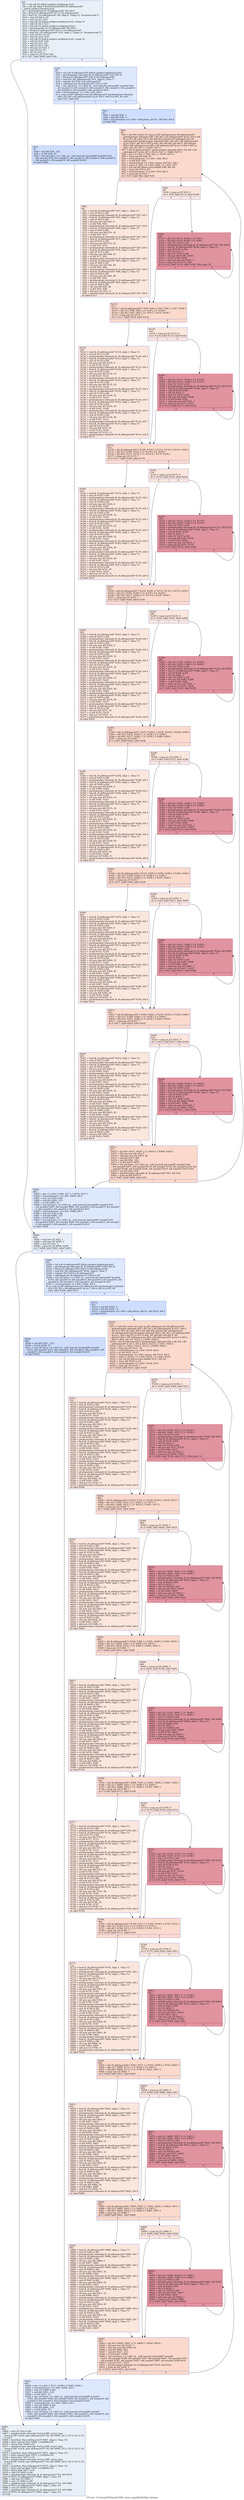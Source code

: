 digraph "CFG for '_Z11FormPNGDataP15HIP_vector_typeIfLj3EEPhjj' function" {
	label="CFG for '_Z11FormPNGDataP15HIP_vector_typeIfLj3EEPhjj' function";

	Node0x510b770 [shape=record,color="#3d50c3ff", style=filled, fillcolor="#cedaeb70",label="{%4:\l  %5 = tail call i32 @llvm.amdgcn.workgroup.id.x()\l  %6 = tail call align 4 dereferenceable(64) i8 addrspace(4)*\l... @llvm.amdgcn.dispatch.ptr()\l  %7 = getelementptr i8, i8 addrspace(4)* %6, i64 4\l  %8 = bitcast i8 addrspace(4)* %7 to i16 addrspace(4)*\l  %9 = load i16, i16 addrspace(4)* %8, align 4, !range !4, !invariant.load !5\l  %10 = zext i16 %9 to i32\l  %11 = mul i32 %5, %10\l  %12 = tail call i32 @llvm.amdgcn.workitem.id.x(), !range !6\l  %13 = add i32 %11, %12\l  %14 = tail call i32 @llvm.amdgcn.workgroup.id.y()\l  %15 = getelementptr i8, i8 addrspace(4)* %6, i64 6\l  %16 = bitcast i8 addrspace(4)* %15 to i16 addrspace(4)*\l  %17 = load i16, i16 addrspace(4)* %16, align 2, !range !4, !invariant.load !5\l  %18 = zext i16 %17 to i32\l  %19 = mul i32 %14, %18\l  %20 = tail call i32 @llvm.amdgcn.workitem.id.y(), !range !6\l  %21 = add i32 %19, %20\l  %22 = mul i32 %21, %2\l  %23 = add i32 %13, %22\l  %24 = shl nsw i32 %23, 2\l  %25 = mul i32 %3, %2\l  %26 = shl i32 %25, 2\l  %27 = icmp ult i32 %24, %26\l  br i1 %27, label %494, label %28\l|{<s0>T|<s1>F}}"];
	Node0x510b770:s0 -> Node0x510f390;
	Node0x510b770:s1 -> Node0x510f420;
	Node0x510f420 [shape=record,color="#3d50c3ff", style=filled, fillcolor="#b2ccfb70",label="{%28:\l28:                                               \l  %29 = tail call i8 addrspace(4)* @llvm.amdgcn.implicitarg.ptr()\l  %30 = getelementptr inbounds i8, i8 addrspace(4)* %29, i64 24\l  %31 = bitcast i8 addrspace(4)* %30 to i64 addrspace(4)*\l  %32 = load i64, i64 addrspace(4)* %31, align 8, !tbaa !7\l  %33 = inttoptr i64 %32 to i8 addrspace(1)*\l  %34 = addrspacecast i8 addrspace(1)* %33 to i8*\l  %35 = tail call fastcc \<2 x i64\> @__ockl_hostcall_internal(i8* noundef %34,\l... i64 noundef 33, i64 noundef 0, i64 noundef 0, i64 noundef 0, i64 noundef 0,\l... i64 noundef 0, i64 noundef 0, i64 noundef 0) #10\l  %36 = extractelement \<2 x i64\> %35, i64 0\l  br i1 icmp eq (i8* addrspacecast (i8 addrspace(4)* getelementptr inbounds\l... ([60 x i8], [60 x i8] addrspace(4)* @.str, i64 0, i64 0) to i8*), i8* null),\l... label %37, label %41\l|{<s0>T|<s1>F}}"];
	Node0x510f420:s0 -> Node0x5110480;
	Node0x510f420:s1 -> Node0x5110e70;
	Node0x5110480 [shape=record,color="#3d50c3ff", style=filled, fillcolor="#93b5fe70",label="{%37:\l37:                                               \l  %38 = and i64 %36, -225\l  %39 = or i64 %38, 32\l  %40 = tail call fastcc \<2 x i64\> @__ockl_hostcall_internal(i8* noundef %34,\l... i64 noundef %39, i64 noundef 0, i64 noundef 0, i64 noundef 0, i64 noundef 0,\l... i64 noundef 0, i64 noundef 0, i64 noundef 0) #10\l  br label %482\l}"];
	Node0x5110480 -> Node0x5111130;
	Node0x5110e70 [shape=record,color="#3d50c3ff", style=filled, fillcolor="#93b5fe70",label="{%41:\l41:                                               \l  %42 = and i64 %36, 2\l  %43 = and i64 %36, -3\l  %44 = insertelement \<2 x i64\> \<i64 poison, i64 0\>, i64 %43, i64 0\l  br label %45\l}"];
	Node0x5110e70 -> Node0x5111cd0;
	Node0x5111cd0 [shape=record,color="#3d50c3ff", style=filled, fillcolor="#f7ac8e70",label="{%45:\l45:                                               \l  %46 = phi i64 [ select (i1 icmp eq (i8* addrspacecast (i8 addrspace(4)*\l... getelementptr inbounds ([60 x i8], [60 x i8] addrspace(4)* @.str, i64 0, i64\l... 0) to i8*), i8* null), i64 0, i64 add (i64 ptrtoint (i8* addrspacecast (i8\l... addrspace(4)* getelementptr inbounds ([60 x i8], [60 x i8] addrspace(4)*\l... @.str, i64 0, i64 59) to i8*) to i64), i64 add (i64 sub (i64 0, i64 ptrtoint\l... ([60 x i8]* addrspacecast ([60 x i8] addrspace(4)* @.str to [60 x i8]*) to\l... i64)), i64 1))), %41 ], [ %479, %471 ]\l  %47 = phi i8 addrspace(4)* [ getelementptr inbounds ([60 x i8], [60 x i8]\l... addrspace(4)* @.str, i64 0, i64 0), %41 ], [ %480, %471 ]\l  %48 = phi \<2 x i64\> [ %44, %41 ], [ %478, %471 ]\l  %49 = icmp ugt i64 %46, 56\l  %50 = extractelement \<2 x i64\> %48, i64 0\l  %51 = or i64 %50, %42\l  %52 = insertelement \<2 x i64\> poison, i64 %51, i64 0\l  %53 = select i1 %49, \<2 x i64\> %48, \<2 x i64\> %52\l  %54 = tail call i64 @llvm.umin.i64(i64 %46, i64 56)\l  %55 = trunc i64 %54 to i32\l  %56 = extractelement \<2 x i64\> %53, i64 0\l  %57 = icmp ugt i32 %55, 7\l  br i1 %57, label %60, label %58\l|{<s0>T|<s1>F}}"];
	Node0x5111cd0:s0 -> Node0x5112c40;
	Node0x5111cd0:s1 -> Node0x5112cd0;
	Node0x5112cd0 [shape=record,color="#3d50c3ff", style=filled, fillcolor="#f3c7b170",label="{%58:\l58:                                               \l  %59 = icmp eq i32 %55, 0\l  br i1 %59, label %113, label %100\l|{<s0>T|<s1>F}}"];
	Node0x5112cd0:s0 -> Node0x5112ed0;
	Node0x5112cd0:s1 -> Node0x5112f20;
	Node0x5112c40 [shape=record,color="#3d50c3ff", style=filled, fillcolor="#f3c7b170",label="{%60:\l60:                                               \l  %61 = load i8, i8 addrspace(4)* %47, align 1, !tbaa !11\l  %62 = zext i8 %61 to i64\l  %63 = getelementptr inbounds i8, i8 addrspace(4)* %47, i64 1\l  %64 = load i8, i8 addrspace(4)* %63, align 1, !tbaa !11\l  %65 = zext i8 %64 to i64\l  %66 = shl nuw nsw i64 %65, 8\l  %67 = or i64 %66, %62\l  %68 = getelementptr inbounds i8, i8 addrspace(4)* %47, i64 2\l  %69 = load i8, i8 addrspace(4)* %68, align 1, !tbaa !11\l  %70 = zext i8 %69 to i64\l  %71 = shl nuw nsw i64 %70, 16\l  %72 = or i64 %67, %71\l  %73 = getelementptr inbounds i8, i8 addrspace(4)* %47, i64 3\l  %74 = load i8, i8 addrspace(4)* %73, align 1, !tbaa !11\l  %75 = zext i8 %74 to i64\l  %76 = shl nuw nsw i64 %75, 24\l  %77 = or i64 %72, %76\l  %78 = getelementptr inbounds i8, i8 addrspace(4)* %47, i64 4\l  %79 = load i8, i8 addrspace(4)* %78, align 1, !tbaa !11\l  %80 = zext i8 %79 to i64\l  %81 = shl nuw nsw i64 %80, 32\l  %82 = or i64 %77, %81\l  %83 = getelementptr inbounds i8, i8 addrspace(4)* %47, i64 5\l  %84 = load i8, i8 addrspace(4)* %83, align 1, !tbaa !11\l  %85 = zext i8 %84 to i64\l  %86 = shl nuw nsw i64 %85, 40\l  %87 = or i64 %82, %86\l  %88 = getelementptr inbounds i8, i8 addrspace(4)* %47, i64 6\l  %89 = load i8, i8 addrspace(4)* %88, align 1, !tbaa !11\l  %90 = zext i8 %89 to i64\l  %91 = shl nuw nsw i64 %90, 48\l  %92 = or i64 %87, %91\l  %93 = getelementptr inbounds i8, i8 addrspace(4)* %47, i64 7\l  %94 = load i8, i8 addrspace(4)* %93, align 1, !tbaa !11\l  %95 = zext i8 %94 to i64\l  %96 = shl nuw i64 %95, 56\l  %97 = or i64 %92, %96\l  %98 = add nsw i32 %55, -8\l  %99 = getelementptr inbounds i8, i8 addrspace(4)* %47, i64 8\l  br label %113\l}"];
	Node0x5112c40 -> Node0x5112ed0;
	Node0x5112f20 [shape=record,color="#b70d28ff", style=filled, fillcolor="#b70d2870",label="{%100:\l100:                                              \l  %101 = phi i32 [ %111, %100 ], [ 0, %58 ]\l  %102 = phi i64 [ %110, %100 ], [ 0, %58 ]\l  %103 = zext i32 %101 to i64\l  %104 = getelementptr inbounds i8, i8 addrspace(4)* %47, i64 %103\l  %105 = load i8, i8 addrspace(4)* %104, align 1, !tbaa !11\l  %106 = zext i8 %105 to i64\l  %107 = shl i32 %101, 3\l  %108 = zext i32 %107 to i64\l  %109 = shl nuw i64 %106, %108\l  %110 = or i64 %109, %102\l  %111 = add nuw nsw i32 %101, 1\l  %112 = icmp eq i32 %111, %55\l  br i1 %112, label %113, label %100, !llvm.loop !12\l|{<s0>T|<s1>F}}"];
	Node0x5112f20:s0 -> Node0x5112ed0;
	Node0x5112f20:s1 -> Node0x5112f20;
	Node0x5112ed0 [shape=record,color="#3d50c3ff", style=filled, fillcolor="#f7ac8e70",label="{%113:\l113:                                              \l  %114 = phi i8 addrspace(4)* [ %99, %60 ], [ %47, %58 ], [ %47, %100 ]\l  %115 = phi i32 [ %98, %60 ], [ 0, %58 ], [ 0, %100 ]\l  %116 = phi i64 [ %97, %60 ], [ 0, %58 ], [ %110, %100 ]\l  %117 = icmp ugt i32 %115, 7\l  br i1 %117, label %120, label %118\l|{<s0>T|<s1>F}}"];
	Node0x5112ed0:s0 -> Node0x5115ba0;
	Node0x5112ed0:s1 -> Node0x5115bf0;
	Node0x5115bf0 [shape=record,color="#3d50c3ff", style=filled, fillcolor="#f3c7b170",label="{%118:\l118:                                              \l  %119 = icmp eq i32 %115, 0\l  br i1 %119, label %173, label %160\l|{<s0>T|<s1>F}}"];
	Node0x5115bf0:s0 -> Node0x5115dc0;
	Node0x5115bf0:s1 -> Node0x5115e10;
	Node0x5115ba0 [shape=record,color="#3d50c3ff", style=filled, fillcolor="#f3c7b170",label="{%120:\l120:                                              \l  %121 = load i8, i8 addrspace(4)* %114, align 1, !tbaa !11\l  %122 = zext i8 %121 to i64\l  %123 = getelementptr inbounds i8, i8 addrspace(4)* %114, i64 1\l  %124 = load i8, i8 addrspace(4)* %123, align 1, !tbaa !11\l  %125 = zext i8 %124 to i64\l  %126 = shl nuw nsw i64 %125, 8\l  %127 = or i64 %126, %122\l  %128 = getelementptr inbounds i8, i8 addrspace(4)* %114, i64 2\l  %129 = load i8, i8 addrspace(4)* %128, align 1, !tbaa !11\l  %130 = zext i8 %129 to i64\l  %131 = shl nuw nsw i64 %130, 16\l  %132 = or i64 %127, %131\l  %133 = getelementptr inbounds i8, i8 addrspace(4)* %114, i64 3\l  %134 = load i8, i8 addrspace(4)* %133, align 1, !tbaa !11\l  %135 = zext i8 %134 to i64\l  %136 = shl nuw nsw i64 %135, 24\l  %137 = or i64 %132, %136\l  %138 = getelementptr inbounds i8, i8 addrspace(4)* %114, i64 4\l  %139 = load i8, i8 addrspace(4)* %138, align 1, !tbaa !11\l  %140 = zext i8 %139 to i64\l  %141 = shl nuw nsw i64 %140, 32\l  %142 = or i64 %137, %141\l  %143 = getelementptr inbounds i8, i8 addrspace(4)* %114, i64 5\l  %144 = load i8, i8 addrspace(4)* %143, align 1, !tbaa !11\l  %145 = zext i8 %144 to i64\l  %146 = shl nuw nsw i64 %145, 40\l  %147 = or i64 %142, %146\l  %148 = getelementptr inbounds i8, i8 addrspace(4)* %114, i64 6\l  %149 = load i8, i8 addrspace(4)* %148, align 1, !tbaa !11\l  %150 = zext i8 %149 to i64\l  %151 = shl nuw nsw i64 %150, 48\l  %152 = or i64 %147, %151\l  %153 = getelementptr inbounds i8, i8 addrspace(4)* %114, i64 7\l  %154 = load i8, i8 addrspace(4)* %153, align 1, !tbaa !11\l  %155 = zext i8 %154 to i64\l  %156 = shl nuw i64 %155, 56\l  %157 = or i64 %152, %156\l  %158 = add nsw i32 %115, -8\l  %159 = getelementptr inbounds i8, i8 addrspace(4)* %114, i64 8\l  br label %173\l}"];
	Node0x5115ba0 -> Node0x5115dc0;
	Node0x5115e10 [shape=record,color="#b70d28ff", style=filled, fillcolor="#b70d2870",label="{%160:\l160:                                              \l  %161 = phi i32 [ %171, %160 ], [ 0, %118 ]\l  %162 = phi i64 [ %170, %160 ], [ 0, %118 ]\l  %163 = zext i32 %161 to i64\l  %164 = getelementptr inbounds i8, i8 addrspace(4)* %114, i64 %163\l  %165 = load i8, i8 addrspace(4)* %164, align 1, !tbaa !11\l  %166 = zext i8 %165 to i64\l  %167 = shl i32 %161, 3\l  %168 = zext i32 %167 to i64\l  %169 = shl nuw i64 %166, %168\l  %170 = or i64 %169, %162\l  %171 = add nuw nsw i32 %161, 1\l  %172 = icmp eq i32 %171, %115\l  br i1 %172, label %173, label %160\l|{<s0>T|<s1>F}}"];
	Node0x5115e10:s0 -> Node0x5115dc0;
	Node0x5115e10:s1 -> Node0x5115e10;
	Node0x5115dc0 [shape=record,color="#3d50c3ff", style=filled, fillcolor="#f7ac8e70",label="{%173:\l173:                                              \l  %174 = phi i8 addrspace(4)* [ %159, %120 ], [ %114, %118 ], [ %114, %160 ]\l  %175 = phi i32 [ %158, %120 ], [ 0, %118 ], [ 0, %160 ]\l  %176 = phi i64 [ %157, %120 ], [ 0, %118 ], [ %170, %160 ]\l  %177 = icmp ugt i32 %175, 7\l  br i1 %177, label %180, label %178\l|{<s0>T|<s1>F}}"];
	Node0x5115dc0:s0 -> Node0x51182e0;
	Node0x5115dc0:s1 -> Node0x5118330;
	Node0x5118330 [shape=record,color="#3d50c3ff", style=filled, fillcolor="#f3c7b170",label="{%178:\l178:                                              \l  %179 = icmp eq i32 %175, 0\l  br i1 %179, label %233, label %220\l|{<s0>T|<s1>F}}"];
	Node0x5118330:s0 -> Node0x51184c0;
	Node0x5118330:s1 -> Node0x5118510;
	Node0x51182e0 [shape=record,color="#3d50c3ff", style=filled, fillcolor="#f3c7b170",label="{%180:\l180:                                              \l  %181 = load i8, i8 addrspace(4)* %174, align 1, !tbaa !11\l  %182 = zext i8 %181 to i64\l  %183 = getelementptr inbounds i8, i8 addrspace(4)* %174, i64 1\l  %184 = load i8, i8 addrspace(4)* %183, align 1, !tbaa !11\l  %185 = zext i8 %184 to i64\l  %186 = shl nuw nsw i64 %185, 8\l  %187 = or i64 %186, %182\l  %188 = getelementptr inbounds i8, i8 addrspace(4)* %174, i64 2\l  %189 = load i8, i8 addrspace(4)* %188, align 1, !tbaa !11\l  %190 = zext i8 %189 to i64\l  %191 = shl nuw nsw i64 %190, 16\l  %192 = or i64 %187, %191\l  %193 = getelementptr inbounds i8, i8 addrspace(4)* %174, i64 3\l  %194 = load i8, i8 addrspace(4)* %193, align 1, !tbaa !11\l  %195 = zext i8 %194 to i64\l  %196 = shl nuw nsw i64 %195, 24\l  %197 = or i64 %192, %196\l  %198 = getelementptr inbounds i8, i8 addrspace(4)* %174, i64 4\l  %199 = load i8, i8 addrspace(4)* %198, align 1, !tbaa !11\l  %200 = zext i8 %199 to i64\l  %201 = shl nuw nsw i64 %200, 32\l  %202 = or i64 %197, %201\l  %203 = getelementptr inbounds i8, i8 addrspace(4)* %174, i64 5\l  %204 = load i8, i8 addrspace(4)* %203, align 1, !tbaa !11\l  %205 = zext i8 %204 to i64\l  %206 = shl nuw nsw i64 %205, 40\l  %207 = or i64 %202, %206\l  %208 = getelementptr inbounds i8, i8 addrspace(4)* %174, i64 6\l  %209 = load i8, i8 addrspace(4)* %208, align 1, !tbaa !11\l  %210 = zext i8 %209 to i64\l  %211 = shl nuw nsw i64 %210, 48\l  %212 = or i64 %207, %211\l  %213 = getelementptr inbounds i8, i8 addrspace(4)* %174, i64 7\l  %214 = load i8, i8 addrspace(4)* %213, align 1, !tbaa !11\l  %215 = zext i8 %214 to i64\l  %216 = shl nuw i64 %215, 56\l  %217 = or i64 %212, %216\l  %218 = add nsw i32 %175, -8\l  %219 = getelementptr inbounds i8, i8 addrspace(4)* %174, i64 8\l  br label %233\l}"];
	Node0x51182e0 -> Node0x51184c0;
	Node0x5118510 [shape=record,color="#b70d28ff", style=filled, fillcolor="#b70d2870",label="{%220:\l220:                                              \l  %221 = phi i32 [ %231, %220 ], [ 0, %178 ]\l  %222 = phi i64 [ %230, %220 ], [ 0, %178 ]\l  %223 = zext i32 %221 to i64\l  %224 = getelementptr inbounds i8, i8 addrspace(4)* %174, i64 %223\l  %225 = load i8, i8 addrspace(4)* %224, align 1, !tbaa !11\l  %226 = zext i8 %225 to i64\l  %227 = shl i32 %221, 3\l  %228 = zext i32 %227 to i64\l  %229 = shl nuw i64 %226, %228\l  %230 = or i64 %229, %222\l  %231 = add nuw nsw i32 %221, 1\l  %232 = icmp eq i32 %231, %175\l  br i1 %232, label %233, label %220\l|{<s0>T|<s1>F}}"];
	Node0x5118510:s0 -> Node0x51184c0;
	Node0x5118510:s1 -> Node0x5118510;
	Node0x51184c0 [shape=record,color="#3d50c3ff", style=filled, fillcolor="#f7ac8e70",label="{%233:\l233:                                              \l  %234 = phi i8 addrspace(4)* [ %219, %180 ], [ %174, %178 ], [ %174, %220 ]\l  %235 = phi i32 [ %218, %180 ], [ 0, %178 ], [ 0, %220 ]\l  %236 = phi i64 [ %217, %180 ], [ 0, %178 ], [ %230, %220 ]\l  %237 = icmp ugt i32 %235, 7\l  br i1 %237, label %240, label %238\l|{<s0>T|<s1>F}}"];
	Node0x51184c0:s0 -> Node0x511a560;
	Node0x51184c0:s1 -> Node0x511a5b0;
	Node0x511a5b0 [shape=record,color="#3d50c3ff", style=filled, fillcolor="#f3c7b170",label="{%238:\l238:                                              \l  %239 = icmp eq i32 %235, 0\l  br i1 %239, label %293, label %280\l|{<s0>T|<s1>F}}"];
	Node0x511a5b0:s0 -> Node0x511a740;
	Node0x511a5b0:s1 -> Node0x511a790;
	Node0x511a560 [shape=record,color="#3d50c3ff", style=filled, fillcolor="#f3c7b170",label="{%240:\l240:                                              \l  %241 = load i8, i8 addrspace(4)* %234, align 1, !tbaa !11\l  %242 = zext i8 %241 to i64\l  %243 = getelementptr inbounds i8, i8 addrspace(4)* %234, i64 1\l  %244 = load i8, i8 addrspace(4)* %243, align 1, !tbaa !11\l  %245 = zext i8 %244 to i64\l  %246 = shl nuw nsw i64 %245, 8\l  %247 = or i64 %246, %242\l  %248 = getelementptr inbounds i8, i8 addrspace(4)* %234, i64 2\l  %249 = load i8, i8 addrspace(4)* %248, align 1, !tbaa !11\l  %250 = zext i8 %249 to i64\l  %251 = shl nuw nsw i64 %250, 16\l  %252 = or i64 %247, %251\l  %253 = getelementptr inbounds i8, i8 addrspace(4)* %234, i64 3\l  %254 = load i8, i8 addrspace(4)* %253, align 1, !tbaa !11\l  %255 = zext i8 %254 to i64\l  %256 = shl nuw nsw i64 %255, 24\l  %257 = or i64 %252, %256\l  %258 = getelementptr inbounds i8, i8 addrspace(4)* %234, i64 4\l  %259 = load i8, i8 addrspace(4)* %258, align 1, !tbaa !11\l  %260 = zext i8 %259 to i64\l  %261 = shl nuw nsw i64 %260, 32\l  %262 = or i64 %257, %261\l  %263 = getelementptr inbounds i8, i8 addrspace(4)* %234, i64 5\l  %264 = load i8, i8 addrspace(4)* %263, align 1, !tbaa !11\l  %265 = zext i8 %264 to i64\l  %266 = shl nuw nsw i64 %265, 40\l  %267 = or i64 %262, %266\l  %268 = getelementptr inbounds i8, i8 addrspace(4)* %234, i64 6\l  %269 = load i8, i8 addrspace(4)* %268, align 1, !tbaa !11\l  %270 = zext i8 %269 to i64\l  %271 = shl nuw nsw i64 %270, 48\l  %272 = or i64 %267, %271\l  %273 = getelementptr inbounds i8, i8 addrspace(4)* %234, i64 7\l  %274 = load i8, i8 addrspace(4)* %273, align 1, !tbaa !11\l  %275 = zext i8 %274 to i64\l  %276 = shl nuw i64 %275, 56\l  %277 = or i64 %272, %276\l  %278 = add nsw i32 %235, -8\l  %279 = getelementptr inbounds i8, i8 addrspace(4)* %234, i64 8\l  br label %293\l}"];
	Node0x511a560 -> Node0x511a740;
	Node0x511a790 [shape=record,color="#b70d28ff", style=filled, fillcolor="#b70d2870",label="{%280:\l280:                                              \l  %281 = phi i32 [ %291, %280 ], [ 0, %238 ]\l  %282 = phi i64 [ %290, %280 ], [ 0, %238 ]\l  %283 = zext i32 %281 to i64\l  %284 = getelementptr inbounds i8, i8 addrspace(4)* %234, i64 %283\l  %285 = load i8, i8 addrspace(4)* %284, align 1, !tbaa !11\l  %286 = zext i8 %285 to i64\l  %287 = shl i32 %281, 3\l  %288 = zext i32 %287 to i64\l  %289 = shl nuw i64 %286, %288\l  %290 = or i64 %289, %282\l  %291 = add nuw nsw i32 %281, 1\l  %292 = icmp eq i32 %291, %235\l  br i1 %292, label %293, label %280\l|{<s0>T|<s1>F}}"];
	Node0x511a790:s0 -> Node0x511a740;
	Node0x511a790:s1 -> Node0x511a790;
	Node0x511a740 [shape=record,color="#3d50c3ff", style=filled, fillcolor="#f7ac8e70",label="{%293:\l293:                                              \l  %294 = phi i8 addrspace(4)* [ %279, %240 ], [ %234, %238 ], [ %234, %280 ]\l  %295 = phi i32 [ %278, %240 ], [ 0, %238 ], [ 0, %280 ]\l  %296 = phi i64 [ %277, %240 ], [ 0, %238 ], [ %290, %280 ]\l  %297 = icmp ugt i32 %295, 7\l  br i1 %297, label %300, label %298\l|{<s0>T|<s1>F}}"];
	Node0x511a740:s0 -> Node0x511cfe0;
	Node0x511a740:s1 -> Node0x511d030;
	Node0x511d030 [shape=record,color="#3d50c3ff", style=filled, fillcolor="#f3c7b170",label="{%298:\l298:                                              \l  %299 = icmp eq i32 %295, 0\l  br i1 %299, label %353, label %340\l|{<s0>T|<s1>F}}"];
	Node0x511d030:s0 -> Node0x511d1c0;
	Node0x511d030:s1 -> Node0x511d210;
	Node0x511cfe0 [shape=record,color="#3d50c3ff", style=filled, fillcolor="#f3c7b170",label="{%300:\l300:                                              \l  %301 = load i8, i8 addrspace(4)* %294, align 1, !tbaa !11\l  %302 = zext i8 %301 to i64\l  %303 = getelementptr inbounds i8, i8 addrspace(4)* %294, i64 1\l  %304 = load i8, i8 addrspace(4)* %303, align 1, !tbaa !11\l  %305 = zext i8 %304 to i64\l  %306 = shl nuw nsw i64 %305, 8\l  %307 = or i64 %306, %302\l  %308 = getelementptr inbounds i8, i8 addrspace(4)* %294, i64 2\l  %309 = load i8, i8 addrspace(4)* %308, align 1, !tbaa !11\l  %310 = zext i8 %309 to i64\l  %311 = shl nuw nsw i64 %310, 16\l  %312 = or i64 %307, %311\l  %313 = getelementptr inbounds i8, i8 addrspace(4)* %294, i64 3\l  %314 = load i8, i8 addrspace(4)* %313, align 1, !tbaa !11\l  %315 = zext i8 %314 to i64\l  %316 = shl nuw nsw i64 %315, 24\l  %317 = or i64 %312, %316\l  %318 = getelementptr inbounds i8, i8 addrspace(4)* %294, i64 4\l  %319 = load i8, i8 addrspace(4)* %318, align 1, !tbaa !11\l  %320 = zext i8 %319 to i64\l  %321 = shl nuw nsw i64 %320, 32\l  %322 = or i64 %317, %321\l  %323 = getelementptr inbounds i8, i8 addrspace(4)* %294, i64 5\l  %324 = load i8, i8 addrspace(4)* %323, align 1, !tbaa !11\l  %325 = zext i8 %324 to i64\l  %326 = shl nuw nsw i64 %325, 40\l  %327 = or i64 %322, %326\l  %328 = getelementptr inbounds i8, i8 addrspace(4)* %294, i64 6\l  %329 = load i8, i8 addrspace(4)* %328, align 1, !tbaa !11\l  %330 = zext i8 %329 to i64\l  %331 = shl nuw nsw i64 %330, 48\l  %332 = or i64 %327, %331\l  %333 = getelementptr inbounds i8, i8 addrspace(4)* %294, i64 7\l  %334 = load i8, i8 addrspace(4)* %333, align 1, !tbaa !11\l  %335 = zext i8 %334 to i64\l  %336 = shl nuw i64 %335, 56\l  %337 = or i64 %332, %336\l  %338 = add nsw i32 %295, -8\l  %339 = getelementptr inbounds i8, i8 addrspace(4)* %294, i64 8\l  br label %353\l}"];
	Node0x511cfe0 -> Node0x511d1c0;
	Node0x511d210 [shape=record,color="#b70d28ff", style=filled, fillcolor="#b70d2870",label="{%340:\l340:                                              \l  %341 = phi i32 [ %351, %340 ], [ 0, %298 ]\l  %342 = phi i64 [ %350, %340 ], [ 0, %298 ]\l  %343 = zext i32 %341 to i64\l  %344 = getelementptr inbounds i8, i8 addrspace(4)* %294, i64 %343\l  %345 = load i8, i8 addrspace(4)* %344, align 1, !tbaa !11\l  %346 = zext i8 %345 to i64\l  %347 = shl i32 %341, 3\l  %348 = zext i32 %347 to i64\l  %349 = shl nuw i64 %346, %348\l  %350 = or i64 %349, %342\l  %351 = add nuw nsw i32 %341, 1\l  %352 = icmp eq i32 %351, %295\l  br i1 %352, label %353, label %340\l|{<s0>T|<s1>F}}"];
	Node0x511d210:s0 -> Node0x511d1c0;
	Node0x511d210:s1 -> Node0x511d210;
	Node0x511d1c0 [shape=record,color="#3d50c3ff", style=filled, fillcolor="#f7ac8e70",label="{%353:\l353:                                              \l  %354 = phi i8 addrspace(4)* [ %339, %300 ], [ %294, %298 ], [ %294, %340 ]\l  %355 = phi i32 [ %338, %300 ], [ 0, %298 ], [ 0, %340 ]\l  %356 = phi i64 [ %337, %300 ], [ 0, %298 ], [ %350, %340 ]\l  %357 = icmp ugt i32 %355, 7\l  br i1 %357, label %360, label %358\l|{<s0>T|<s1>F}}"];
	Node0x511d1c0:s0 -> Node0x511fc70;
	Node0x511d1c0:s1 -> Node0x511fcc0;
	Node0x511fcc0 [shape=record,color="#3d50c3ff", style=filled, fillcolor="#f3c7b170",label="{%358:\l358:                                              \l  %359 = icmp eq i32 %355, 0\l  br i1 %359, label %413, label %400\l|{<s0>T|<s1>F}}"];
	Node0x511fcc0:s0 -> Node0x511fe50;
	Node0x511fcc0:s1 -> Node0x511fea0;
	Node0x511fc70 [shape=record,color="#3d50c3ff", style=filled, fillcolor="#f3c7b170",label="{%360:\l360:                                              \l  %361 = load i8, i8 addrspace(4)* %354, align 1, !tbaa !11\l  %362 = zext i8 %361 to i64\l  %363 = getelementptr inbounds i8, i8 addrspace(4)* %354, i64 1\l  %364 = load i8, i8 addrspace(4)* %363, align 1, !tbaa !11\l  %365 = zext i8 %364 to i64\l  %366 = shl nuw nsw i64 %365, 8\l  %367 = or i64 %366, %362\l  %368 = getelementptr inbounds i8, i8 addrspace(4)* %354, i64 2\l  %369 = load i8, i8 addrspace(4)* %368, align 1, !tbaa !11\l  %370 = zext i8 %369 to i64\l  %371 = shl nuw nsw i64 %370, 16\l  %372 = or i64 %367, %371\l  %373 = getelementptr inbounds i8, i8 addrspace(4)* %354, i64 3\l  %374 = load i8, i8 addrspace(4)* %373, align 1, !tbaa !11\l  %375 = zext i8 %374 to i64\l  %376 = shl nuw nsw i64 %375, 24\l  %377 = or i64 %372, %376\l  %378 = getelementptr inbounds i8, i8 addrspace(4)* %354, i64 4\l  %379 = load i8, i8 addrspace(4)* %378, align 1, !tbaa !11\l  %380 = zext i8 %379 to i64\l  %381 = shl nuw nsw i64 %380, 32\l  %382 = or i64 %377, %381\l  %383 = getelementptr inbounds i8, i8 addrspace(4)* %354, i64 5\l  %384 = load i8, i8 addrspace(4)* %383, align 1, !tbaa !11\l  %385 = zext i8 %384 to i64\l  %386 = shl nuw nsw i64 %385, 40\l  %387 = or i64 %382, %386\l  %388 = getelementptr inbounds i8, i8 addrspace(4)* %354, i64 6\l  %389 = load i8, i8 addrspace(4)* %388, align 1, !tbaa !11\l  %390 = zext i8 %389 to i64\l  %391 = shl nuw nsw i64 %390, 48\l  %392 = or i64 %387, %391\l  %393 = getelementptr inbounds i8, i8 addrspace(4)* %354, i64 7\l  %394 = load i8, i8 addrspace(4)* %393, align 1, !tbaa !11\l  %395 = zext i8 %394 to i64\l  %396 = shl nuw i64 %395, 56\l  %397 = or i64 %392, %396\l  %398 = add nsw i32 %355, -8\l  %399 = getelementptr inbounds i8, i8 addrspace(4)* %354, i64 8\l  br label %413\l}"];
	Node0x511fc70 -> Node0x511fe50;
	Node0x511fea0 [shape=record,color="#b70d28ff", style=filled, fillcolor="#b70d2870",label="{%400:\l400:                                              \l  %401 = phi i32 [ %411, %400 ], [ 0, %358 ]\l  %402 = phi i64 [ %410, %400 ], [ 0, %358 ]\l  %403 = zext i32 %401 to i64\l  %404 = getelementptr inbounds i8, i8 addrspace(4)* %354, i64 %403\l  %405 = load i8, i8 addrspace(4)* %404, align 1, !tbaa !11\l  %406 = zext i8 %405 to i64\l  %407 = shl i32 %401, 3\l  %408 = zext i32 %407 to i64\l  %409 = shl nuw i64 %406, %408\l  %410 = or i64 %409, %402\l  %411 = add nuw nsw i32 %401, 1\l  %412 = icmp eq i32 %411, %355\l  br i1 %412, label %413, label %400\l|{<s0>T|<s1>F}}"];
	Node0x511fea0:s0 -> Node0x511fe50;
	Node0x511fea0:s1 -> Node0x511fea0;
	Node0x511fe50 [shape=record,color="#3d50c3ff", style=filled, fillcolor="#f7ac8e70",label="{%413:\l413:                                              \l  %414 = phi i8 addrspace(4)* [ %399, %360 ], [ %354, %358 ], [ %354, %400 ]\l  %415 = phi i32 [ %398, %360 ], [ 0, %358 ], [ 0, %400 ]\l  %416 = phi i64 [ %397, %360 ], [ 0, %358 ], [ %410, %400 ]\l  %417 = icmp ugt i32 %415, 7\l  br i1 %417, label %420, label %418\l|{<s0>T|<s1>F}}"];
	Node0x511fe50:s0 -> Node0x51224d0;
	Node0x511fe50:s1 -> Node0x5122520;
	Node0x5122520 [shape=record,color="#3d50c3ff", style=filled, fillcolor="#f3c7b170",label="{%418:\l418:                                              \l  %419 = icmp eq i32 %415, 0\l  br i1 %419, label %471, label %458\l|{<s0>T|<s1>F}}"];
	Node0x5122520:s0 -> Node0x5112170;
	Node0x5122520:s1 -> Node0x51226b0;
	Node0x51224d0 [shape=record,color="#3d50c3ff", style=filled, fillcolor="#f3c7b170",label="{%420:\l420:                                              \l  %421 = load i8, i8 addrspace(4)* %414, align 1, !tbaa !11\l  %422 = zext i8 %421 to i64\l  %423 = getelementptr inbounds i8, i8 addrspace(4)* %414, i64 1\l  %424 = load i8, i8 addrspace(4)* %423, align 1, !tbaa !11\l  %425 = zext i8 %424 to i64\l  %426 = shl nuw nsw i64 %425, 8\l  %427 = or i64 %426, %422\l  %428 = getelementptr inbounds i8, i8 addrspace(4)* %414, i64 2\l  %429 = load i8, i8 addrspace(4)* %428, align 1, !tbaa !11\l  %430 = zext i8 %429 to i64\l  %431 = shl nuw nsw i64 %430, 16\l  %432 = or i64 %427, %431\l  %433 = getelementptr inbounds i8, i8 addrspace(4)* %414, i64 3\l  %434 = load i8, i8 addrspace(4)* %433, align 1, !tbaa !11\l  %435 = zext i8 %434 to i64\l  %436 = shl nuw nsw i64 %435, 24\l  %437 = or i64 %432, %436\l  %438 = getelementptr inbounds i8, i8 addrspace(4)* %414, i64 4\l  %439 = load i8, i8 addrspace(4)* %438, align 1, !tbaa !11\l  %440 = zext i8 %439 to i64\l  %441 = shl nuw nsw i64 %440, 32\l  %442 = or i64 %437, %441\l  %443 = getelementptr inbounds i8, i8 addrspace(4)* %414, i64 5\l  %444 = load i8, i8 addrspace(4)* %443, align 1, !tbaa !11\l  %445 = zext i8 %444 to i64\l  %446 = shl nuw nsw i64 %445, 40\l  %447 = or i64 %442, %446\l  %448 = getelementptr inbounds i8, i8 addrspace(4)* %414, i64 6\l  %449 = load i8, i8 addrspace(4)* %448, align 1, !tbaa !11\l  %450 = zext i8 %449 to i64\l  %451 = shl nuw nsw i64 %450, 48\l  %452 = or i64 %447, %451\l  %453 = getelementptr inbounds i8, i8 addrspace(4)* %414, i64 7\l  %454 = load i8, i8 addrspace(4)* %453, align 1, !tbaa !11\l  %455 = zext i8 %454 to i64\l  %456 = shl nuw i64 %455, 56\l  %457 = or i64 %452, %456\l  br label %471\l}"];
	Node0x51224d0 -> Node0x5112170;
	Node0x51226b0 [shape=record,color="#b70d28ff", style=filled, fillcolor="#b70d2870",label="{%458:\l458:                                              \l  %459 = phi i32 [ %469, %458 ], [ 0, %418 ]\l  %460 = phi i64 [ %468, %458 ], [ 0, %418 ]\l  %461 = zext i32 %459 to i64\l  %462 = getelementptr inbounds i8, i8 addrspace(4)* %414, i64 %461\l  %463 = load i8, i8 addrspace(4)* %462, align 1, !tbaa !11\l  %464 = zext i8 %463 to i64\l  %465 = shl i32 %459, 3\l  %466 = zext i32 %465 to i64\l  %467 = shl nuw i64 %464, %466\l  %468 = or i64 %467, %460\l  %469 = add nuw nsw i32 %459, 1\l  %470 = icmp eq i32 %469, %415\l  br i1 %470, label %471, label %458\l|{<s0>T|<s1>F}}"];
	Node0x51226b0:s0 -> Node0x5112170;
	Node0x51226b0:s1 -> Node0x51226b0;
	Node0x5112170 [shape=record,color="#3d50c3ff", style=filled, fillcolor="#f7ac8e70",label="{%471:\l471:                                              \l  %472 = phi i64 [ %457, %420 ], [ 0, %418 ], [ %468, %458 ]\l  %473 = shl nuw nsw i64 %54, 2\l  %474 = add nuw nsw i64 %473, 28\l  %475 = and i64 %474, 480\l  %476 = and i64 %56, -225\l  %477 = or i64 %476, %475\l  %478 = tail call fastcc \<2 x i64\> @__ockl_hostcall_internal(i8* noundef %34,\l... i64 noundef %477, i64 noundef %116, i64 noundef %176, i64 noundef %236, i64\l... noundef %296, i64 noundef %356, i64 noundef %416, i64 noundef %472) #10\l  %479 = sub i64 %46, %54\l  %480 = getelementptr inbounds i8, i8 addrspace(4)* %47, i64 %54\l  %481 = icmp eq i64 %479, 0\l  br i1 %481, label %482, label %45\l|{<s0>T|<s1>F}}"];
	Node0x5112170:s0 -> Node0x5111130;
	Node0x5112170:s1 -> Node0x5111cd0;
	Node0x5111130 [shape=record,color="#3d50c3ff", style=filled, fillcolor="#b2ccfb70",label="{%482:\l482:                                              \l  %483 = phi \<2 x i64\> [ %40, %37 ], [ %478, %471 ]\l  %484 = extractelement \<2 x i64\> %483, i64 0\l  %485 = zext i32 %24 to i64\l  %486 = and i64 %484, -225\l  %487 = or i64 %486, 32\l  %488 = tail call fastcc \<2 x i64\> @__ockl_hostcall_internal(i8* noundef %34,\l... i64 noundef %487, i64 noundef %485, i64 noundef 0, i64 noundef 0, i64 noundef\l... 0, i64 noundef 0, i64 noundef 0, i64 noundef 0) #10\l  %489 = extractelement \<2 x i64\> %488, i64 0\l  %490 = zext i32 %26 to i64\l  %491 = and i64 %489, -227\l  %492 = or i64 %491, 34\l  %493 = tail call fastcc \<2 x i64\> @__ockl_hostcall_internal(i8* noundef %34,\l... i64 noundef %492, i64 noundef %490, i64 noundef 0, i64 noundef 0, i64 noundef\l... 0, i64 noundef 0, i64 noundef 0, i64 noundef 0) #10\l  br label %494\l}"];
	Node0x5111130 -> Node0x510f390;
	Node0x510f390 [shape=record,color="#3d50c3ff", style=filled, fillcolor="#cedaeb70",label="{%494:\l494:                                              \l  %495 = mul nsw i32 %23, 3\l  %496 = add nsw i32 %495, 2\l  %497 = mul i32 %25, 3\l  %498 = icmp ult i32 %496, %497\l  br i1 %498, label %965, label %499\l|{<s0>T|<s1>F}}"];
	Node0x510f390:s0 -> Node0x51254f0;
	Node0x510f390:s1 -> Node0x5125540;
	Node0x5125540 [shape=record,color="#3d50c3ff", style=filled, fillcolor="#b2ccfb70",label="{%499:\l499:                                              \l  %500 = tail call i8 addrspace(4)* @llvm.amdgcn.implicitarg.ptr()\l  %501 = getelementptr inbounds i8, i8 addrspace(4)* %500, i64 24\l  %502 = bitcast i8 addrspace(4)* %501 to i64 addrspace(4)*\l  %503 = load i64, i64 addrspace(4)* %502, align 8, !tbaa !7\l  %504 = inttoptr i64 %503 to i8 addrspace(1)*\l  %505 = addrspacecast i8 addrspace(1)* %504 to i8*\l  %506 = tail call fastcc \<2 x i64\> @__ockl_hostcall_internal(i8* noundef\l... %505, i64 noundef 33, i64 noundef 0, i64 noundef 0, i64 noundef 0, i64\l... noundef 0, i64 noundef 0, i64 noundef 0, i64 noundef 0) #10\l  %507 = extractelement \<2 x i64\> %506, i64 0\l  br i1 icmp eq (i8* addrspacecast (i8 addrspace(4)* getelementptr inbounds\l... ([62 x i8], [62 x i8] addrspace(4)* @.str.1, i64 0, i64 0) to i8*), i8*\l... null), label %508, label %512\l|{<s0>T|<s1>F}}"];
	Node0x5125540:s0 -> Node0x51264b0;
	Node0x5125540:s1 -> Node0x5126800;
	Node0x51264b0 [shape=record,color="#3d50c3ff", style=filled, fillcolor="#93b5fe70",label="{%508:\l508:                                              \l  %509 = and i64 %507, -225\l  %510 = or i64 %509, 32\l  %511 = tail call fastcc \<2 x i64\> @__ockl_hostcall_internal(i8* noundef\l... %505, i64 noundef %510, i64 noundef 0, i64 noundef 0, i64 noundef 0, i64\l... noundef 0, i64 noundef 0, i64 noundef 0, i64 noundef 0) #10\l  br label %953\l}"];
	Node0x51264b0 -> Node0x5126a20;
	Node0x5126800 [shape=record,color="#3d50c3ff", style=filled, fillcolor="#93b5fe70",label="{%512:\l512:                                              \l  %513 = and i64 %507, 2\l  %514 = and i64 %507, -3\l  %515 = insertelement \<2 x i64\> \<i64 poison, i64 0\>, i64 %514, i64 0\l  br label %516\l}"];
	Node0x5126800 -> Node0x511b290;
	Node0x511b290 [shape=record,color="#3d50c3ff", style=filled, fillcolor="#f7ac8e70",label="{%516:\l516:                                              \l  %517 = phi i64 [ select (i1 icmp eq (i8* addrspacecast (i8 addrspace(4)*\l... getelementptr inbounds ([62 x i8], [62 x i8] addrspace(4)* @.str.1, i64 0,\l... i64 0) to i8*), i8* null), i64 0, i64 add (i64 ptrtoint (i8* addrspacecast\l... (i8 addrspace(4)* getelementptr inbounds ([62 x i8], [62 x i8] addrspace(4)*\l... @.str.1, i64 0, i64 61) to i8*) to i64), i64 add (i64 sub (i64 0, i64\l... ptrtoint ([62 x i8]* addrspacecast ([62 x i8] addrspace(4)* @.str.1 to [62 x\l... i8]*) to i64)), i64 1))), %512 ], [ %950, %942 ]\l  %518 = phi i8 addrspace(4)* [ getelementptr inbounds ([62 x i8], [62 x i8]\l... addrspace(4)* @.str.1, i64 0, i64 0), %512 ], [ %951, %942 ]\l  %519 = phi \<2 x i64\> [ %515, %512 ], [ %949, %942 ]\l  %520 = icmp ugt i64 %517, 56\l  %521 = extractelement \<2 x i64\> %519, i64 0\l  %522 = or i64 %521, %513\l  %523 = insertelement \<2 x i64\> poison, i64 %522, i64 0\l  %524 = select i1 %520, \<2 x i64\> %519, \<2 x i64\> %523\l  %525 = tail call i64 @llvm.umin.i64(i64 %517, i64 56)\l  %526 = trunc i64 %525 to i32\l  %527 = extractelement \<2 x i64\> %524, i64 0\l  %528 = icmp ugt i32 %526, 7\l  br i1 %528, label %531, label %529\l|{<s0>T|<s1>F}}"];
	Node0x511b290:s0 -> Node0x511bf50;
	Node0x511b290:s1 -> Node0x511bfe0;
	Node0x511bfe0 [shape=record,color="#3d50c3ff", style=filled, fillcolor="#f3c7b170",label="{%529:\l529:                                              \l  %530 = icmp eq i32 %526, 0\l  br i1 %530, label %584, label %571\l|{<s0>T|<s1>F}}"];
	Node0x511bfe0:s0 -> Node0x511c070;
	Node0x511bfe0:s1 -> Node0x5128e80;
	Node0x511bf50 [shape=record,color="#3d50c3ff", style=filled, fillcolor="#f3c7b170",label="{%531:\l531:                                              \l  %532 = load i8, i8 addrspace(4)* %518, align 1, !tbaa !11\l  %533 = zext i8 %532 to i64\l  %534 = getelementptr inbounds i8, i8 addrspace(4)* %518, i64 1\l  %535 = load i8, i8 addrspace(4)* %534, align 1, !tbaa !11\l  %536 = zext i8 %535 to i64\l  %537 = shl nuw nsw i64 %536, 8\l  %538 = or i64 %537, %533\l  %539 = getelementptr inbounds i8, i8 addrspace(4)* %518, i64 2\l  %540 = load i8, i8 addrspace(4)* %539, align 1, !tbaa !11\l  %541 = zext i8 %540 to i64\l  %542 = shl nuw nsw i64 %541, 16\l  %543 = or i64 %538, %542\l  %544 = getelementptr inbounds i8, i8 addrspace(4)* %518, i64 3\l  %545 = load i8, i8 addrspace(4)* %544, align 1, !tbaa !11\l  %546 = zext i8 %545 to i64\l  %547 = shl nuw nsw i64 %546, 24\l  %548 = or i64 %543, %547\l  %549 = getelementptr inbounds i8, i8 addrspace(4)* %518, i64 4\l  %550 = load i8, i8 addrspace(4)* %549, align 1, !tbaa !11\l  %551 = zext i8 %550 to i64\l  %552 = shl nuw nsw i64 %551, 32\l  %553 = or i64 %548, %552\l  %554 = getelementptr inbounds i8, i8 addrspace(4)* %518, i64 5\l  %555 = load i8, i8 addrspace(4)* %554, align 1, !tbaa !11\l  %556 = zext i8 %555 to i64\l  %557 = shl nuw nsw i64 %556, 40\l  %558 = or i64 %553, %557\l  %559 = getelementptr inbounds i8, i8 addrspace(4)* %518, i64 6\l  %560 = load i8, i8 addrspace(4)* %559, align 1, !tbaa !11\l  %561 = zext i8 %560 to i64\l  %562 = shl nuw nsw i64 %561, 48\l  %563 = or i64 %558, %562\l  %564 = getelementptr inbounds i8, i8 addrspace(4)* %518, i64 7\l  %565 = load i8, i8 addrspace(4)* %564, align 1, !tbaa !11\l  %566 = zext i8 %565 to i64\l  %567 = shl nuw i64 %566, 56\l  %568 = or i64 %563, %567\l  %569 = add nsw i32 %526, -8\l  %570 = getelementptr inbounds i8, i8 addrspace(4)* %518, i64 8\l  br label %584\l}"];
	Node0x511bf50 -> Node0x511c070;
	Node0x5128e80 [shape=record,color="#b70d28ff", style=filled, fillcolor="#b70d2870",label="{%571:\l571:                                              \l  %572 = phi i32 [ %582, %571 ], [ 0, %529 ]\l  %573 = phi i64 [ %581, %571 ], [ 0, %529 ]\l  %574 = zext i32 %572 to i64\l  %575 = getelementptr inbounds i8, i8 addrspace(4)* %518, i64 %574\l  %576 = load i8, i8 addrspace(4)* %575, align 1, !tbaa !11\l  %577 = zext i8 %576 to i64\l  %578 = shl i32 %572, 3\l  %579 = zext i32 %578 to i64\l  %580 = shl nuw i64 %577, %579\l  %581 = or i64 %580, %573\l  %582 = add nuw nsw i32 %572, 1\l  %583 = icmp eq i32 %582, %526\l  br i1 %583, label %584, label %571, !llvm.loop !12\l|{<s0>T|<s1>F}}"];
	Node0x5128e80:s0 -> Node0x511c070;
	Node0x5128e80:s1 -> Node0x5128e80;
	Node0x511c070 [shape=record,color="#3d50c3ff", style=filled, fillcolor="#f7ac8e70",label="{%584:\l584:                                              \l  %585 = phi i8 addrspace(4)* [ %570, %531 ], [ %518, %529 ], [ %518, %571 ]\l  %586 = phi i32 [ %569, %531 ], [ 0, %529 ], [ 0, %571 ]\l  %587 = phi i64 [ %568, %531 ], [ 0, %529 ], [ %581, %571 ]\l  %588 = icmp ugt i32 %586, 7\l  br i1 %588, label %591, label %589\l|{<s0>T|<s1>F}}"];
	Node0x511c070:s0 -> Node0x512b500;
	Node0x511c070:s1 -> Node0x512b550;
	Node0x512b550 [shape=record,color="#3d50c3ff", style=filled, fillcolor="#f3c7b170",label="{%589:\l589:                                              \l  %590 = icmp eq i32 %586, 0\l  br i1 %590, label %644, label %631\l|{<s0>T|<s1>F}}"];
	Node0x512b550:s0 -> Node0x512b6e0;
	Node0x512b550:s1 -> Node0x512b730;
	Node0x512b500 [shape=record,color="#3d50c3ff", style=filled, fillcolor="#f3c7b170",label="{%591:\l591:                                              \l  %592 = load i8, i8 addrspace(4)* %585, align 1, !tbaa !11\l  %593 = zext i8 %592 to i64\l  %594 = getelementptr inbounds i8, i8 addrspace(4)* %585, i64 1\l  %595 = load i8, i8 addrspace(4)* %594, align 1, !tbaa !11\l  %596 = zext i8 %595 to i64\l  %597 = shl nuw nsw i64 %596, 8\l  %598 = or i64 %597, %593\l  %599 = getelementptr inbounds i8, i8 addrspace(4)* %585, i64 2\l  %600 = load i8, i8 addrspace(4)* %599, align 1, !tbaa !11\l  %601 = zext i8 %600 to i64\l  %602 = shl nuw nsw i64 %601, 16\l  %603 = or i64 %598, %602\l  %604 = getelementptr inbounds i8, i8 addrspace(4)* %585, i64 3\l  %605 = load i8, i8 addrspace(4)* %604, align 1, !tbaa !11\l  %606 = zext i8 %605 to i64\l  %607 = shl nuw nsw i64 %606, 24\l  %608 = or i64 %603, %607\l  %609 = getelementptr inbounds i8, i8 addrspace(4)* %585, i64 4\l  %610 = load i8, i8 addrspace(4)* %609, align 1, !tbaa !11\l  %611 = zext i8 %610 to i64\l  %612 = shl nuw nsw i64 %611, 32\l  %613 = or i64 %608, %612\l  %614 = getelementptr inbounds i8, i8 addrspace(4)* %585, i64 5\l  %615 = load i8, i8 addrspace(4)* %614, align 1, !tbaa !11\l  %616 = zext i8 %615 to i64\l  %617 = shl nuw nsw i64 %616, 40\l  %618 = or i64 %613, %617\l  %619 = getelementptr inbounds i8, i8 addrspace(4)* %585, i64 6\l  %620 = load i8, i8 addrspace(4)* %619, align 1, !tbaa !11\l  %621 = zext i8 %620 to i64\l  %622 = shl nuw nsw i64 %621, 48\l  %623 = or i64 %618, %622\l  %624 = getelementptr inbounds i8, i8 addrspace(4)* %585, i64 7\l  %625 = load i8, i8 addrspace(4)* %624, align 1, !tbaa !11\l  %626 = zext i8 %625 to i64\l  %627 = shl nuw i64 %626, 56\l  %628 = or i64 %623, %627\l  %629 = add nsw i32 %586, -8\l  %630 = getelementptr inbounds i8, i8 addrspace(4)* %585, i64 8\l  br label %644\l}"];
	Node0x512b500 -> Node0x512b6e0;
	Node0x512b730 [shape=record,color="#b70d28ff", style=filled, fillcolor="#b70d2870",label="{%631:\l631:                                              \l  %632 = phi i32 [ %642, %631 ], [ 0, %589 ]\l  %633 = phi i64 [ %641, %631 ], [ 0, %589 ]\l  %634 = zext i32 %632 to i64\l  %635 = getelementptr inbounds i8, i8 addrspace(4)* %585, i64 %634\l  %636 = load i8, i8 addrspace(4)* %635, align 1, !tbaa !11\l  %637 = zext i8 %636 to i64\l  %638 = shl i32 %632, 3\l  %639 = zext i32 %638 to i64\l  %640 = shl nuw i64 %637, %639\l  %641 = or i64 %640, %633\l  %642 = add nuw nsw i32 %632, 1\l  %643 = icmp eq i32 %642, %586\l  br i1 %643, label %644, label %631\l|{<s0>T|<s1>F}}"];
	Node0x512b730:s0 -> Node0x512b6e0;
	Node0x512b730:s1 -> Node0x512b730;
	Node0x512b6e0 [shape=record,color="#3d50c3ff", style=filled, fillcolor="#f7ac8e70",label="{%644:\l644:                                              \l  %645 = phi i8 addrspace(4)* [ %630, %591 ], [ %585, %589 ], [ %585, %631 ]\l  %646 = phi i32 [ %629, %591 ], [ 0, %589 ], [ 0, %631 ]\l  %647 = phi i64 [ %628, %591 ], [ 0, %589 ], [ %641, %631 ]\l  %648 = icmp ugt i32 %646, 7\l  br i1 %648, label %651, label %649\l|{<s0>T|<s1>F}}"];
	Node0x512b6e0:s0 -> Node0x512d780;
	Node0x512b6e0:s1 -> Node0x512d7d0;
	Node0x512d7d0 [shape=record,color="#3d50c3ff", style=filled, fillcolor="#f3c7b170",label="{%649:\l649:                                              \l  %650 = icmp eq i32 %646, 0\l  br i1 %650, label %704, label %691\l|{<s0>T|<s1>F}}"];
	Node0x512d7d0:s0 -> Node0x512d960;
	Node0x512d7d0:s1 -> Node0x512d9b0;
	Node0x512d780 [shape=record,color="#3d50c3ff", style=filled, fillcolor="#f3c7b170",label="{%651:\l651:                                              \l  %652 = load i8, i8 addrspace(4)* %645, align 1, !tbaa !11\l  %653 = zext i8 %652 to i64\l  %654 = getelementptr inbounds i8, i8 addrspace(4)* %645, i64 1\l  %655 = load i8, i8 addrspace(4)* %654, align 1, !tbaa !11\l  %656 = zext i8 %655 to i64\l  %657 = shl nuw nsw i64 %656, 8\l  %658 = or i64 %657, %653\l  %659 = getelementptr inbounds i8, i8 addrspace(4)* %645, i64 2\l  %660 = load i8, i8 addrspace(4)* %659, align 1, !tbaa !11\l  %661 = zext i8 %660 to i64\l  %662 = shl nuw nsw i64 %661, 16\l  %663 = or i64 %658, %662\l  %664 = getelementptr inbounds i8, i8 addrspace(4)* %645, i64 3\l  %665 = load i8, i8 addrspace(4)* %664, align 1, !tbaa !11\l  %666 = zext i8 %665 to i64\l  %667 = shl nuw nsw i64 %666, 24\l  %668 = or i64 %663, %667\l  %669 = getelementptr inbounds i8, i8 addrspace(4)* %645, i64 4\l  %670 = load i8, i8 addrspace(4)* %669, align 1, !tbaa !11\l  %671 = zext i8 %670 to i64\l  %672 = shl nuw nsw i64 %671, 32\l  %673 = or i64 %668, %672\l  %674 = getelementptr inbounds i8, i8 addrspace(4)* %645, i64 5\l  %675 = load i8, i8 addrspace(4)* %674, align 1, !tbaa !11\l  %676 = zext i8 %675 to i64\l  %677 = shl nuw nsw i64 %676, 40\l  %678 = or i64 %673, %677\l  %679 = getelementptr inbounds i8, i8 addrspace(4)* %645, i64 6\l  %680 = load i8, i8 addrspace(4)* %679, align 1, !tbaa !11\l  %681 = zext i8 %680 to i64\l  %682 = shl nuw nsw i64 %681, 48\l  %683 = or i64 %678, %682\l  %684 = getelementptr inbounds i8, i8 addrspace(4)* %645, i64 7\l  %685 = load i8, i8 addrspace(4)* %684, align 1, !tbaa !11\l  %686 = zext i8 %685 to i64\l  %687 = shl nuw i64 %686, 56\l  %688 = or i64 %683, %687\l  %689 = add nsw i32 %646, -8\l  %690 = getelementptr inbounds i8, i8 addrspace(4)* %645, i64 8\l  br label %704\l}"];
	Node0x512d780 -> Node0x512d960;
	Node0x512d9b0 [shape=record,color="#b70d28ff", style=filled, fillcolor="#b70d2870",label="{%691:\l691:                                              \l  %692 = phi i32 [ %702, %691 ], [ 0, %649 ]\l  %693 = phi i64 [ %701, %691 ], [ 0, %649 ]\l  %694 = zext i32 %692 to i64\l  %695 = getelementptr inbounds i8, i8 addrspace(4)* %645, i64 %694\l  %696 = load i8, i8 addrspace(4)* %695, align 1, !tbaa !11\l  %697 = zext i8 %696 to i64\l  %698 = shl i32 %692, 3\l  %699 = zext i32 %698 to i64\l  %700 = shl nuw i64 %697, %699\l  %701 = or i64 %700, %693\l  %702 = add nuw nsw i32 %692, 1\l  %703 = icmp eq i32 %702, %646\l  br i1 %703, label %704, label %691\l|{<s0>T|<s1>F}}"];
	Node0x512d9b0:s0 -> Node0x512d960;
	Node0x512d9b0:s1 -> Node0x512d9b0;
	Node0x512d960 [shape=record,color="#3d50c3ff", style=filled, fillcolor="#f7ac8e70",label="{%704:\l704:                                              \l  %705 = phi i8 addrspace(4)* [ %690, %651 ], [ %645, %649 ], [ %645, %691 ]\l  %706 = phi i32 [ %689, %651 ], [ 0, %649 ], [ 0, %691 ]\l  %707 = phi i64 [ %688, %651 ], [ 0, %649 ], [ %701, %691 ]\l  %708 = icmp ugt i32 %706, 7\l  br i1 %708, label %711, label %709\l|{<s0>T|<s1>F}}"];
	Node0x512d960:s0 -> Node0x511ef90;
	Node0x512d960:s1 -> Node0x511efe0;
	Node0x511efe0 [shape=record,color="#3d50c3ff", style=filled, fillcolor="#f3c7b170",label="{%709:\l709:                                              \l  %710 = icmp eq i32 %706, 0\l  br i1 %710, label %764, label %751\l|{<s0>T|<s1>F}}"];
	Node0x511efe0:s0 -> Node0x511f170;
	Node0x511efe0:s1 -> Node0x511f1c0;
	Node0x511ef90 [shape=record,color="#3d50c3ff", style=filled, fillcolor="#f3c7b170",label="{%711:\l711:                                              \l  %712 = load i8, i8 addrspace(4)* %705, align 1, !tbaa !11\l  %713 = zext i8 %712 to i64\l  %714 = getelementptr inbounds i8, i8 addrspace(4)* %705, i64 1\l  %715 = load i8, i8 addrspace(4)* %714, align 1, !tbaa !11\l  %716 = zext i8 %715 to i64\l  %717 = shl nuw nsw i64 %716, 8\l  %718 = or i64 %717, %713\l  %719 = getelementptr inbounds i8, i8 addrspace(4)* %705, i64 2\l  %720 = load i8, i8 addrspace(4)* %719, align 1, !tbaa !11\l  %721 = zext i8 %720 to i64\l  %722 = shl nuw nsw i64 %721, 16\l  %723 = or i64 %718, %722\l  %724 = getelementptr inbounds i8, i8 addrspace(4)* %705, i64 3\l  %725 = load i8, i8 addrspace(4)* %724, align 1, !tbaa !11\l  %726 = zext i8 %725 to i64\l  %727 = shl nuw nsw i64 %726, 24\l  %728 = or i64 %723, %727\l  %729 = getelementptr inbounds i8, i8 addrspace(4)* %705, i64 4\l  %730 = load i8, i8 addrspace(4)* %729, align 1, !tbaa !11\l  %731 = zext i8 %730 to i64\l  %732 = shl nuw nsw i64 %731, 32\l  %733 = or i64 %728, %732\l  %734 = getelementptr inbounds i8, i8 addrspace(4)* %705, i64 5\l  %735 = load i8, i8 addrspace(4)* %734, align 1, !tbaa !11\l  %736 = zext i8 %735 to i64\l  %737 = shl nuw nsw i64 %736, 40\l  %738 = or i64 %733, %737\l  %739 = getelementptr inbounds i8, i8 addrspace(4)* %705, i64 6\l  %740 = load i8, i8 addrspace(4)* %739, align 1, !tbaa !11\l  %741 = zext i8 %740 to i64\l  %742 = shl nuw nsw i64 %741, 48\l  %743 = or i64 %738, %742\l  %744 = getelementptr inbounds i8, i8 addrspace(4)* %705, i64 7\l  %745 = load i8, i8 addrspace(4)* %744, align 1, !tbaa !11\l  %746 = zext i8 %745 to i64\l  %747 = shl nuw i64 %746, 56\l  %748 = or i64 %743, %747\l  %749 = add nsw i32 %706, -8\l  %750 = getelementptr inbounds i8, i8 addrspace(4)* %705, i64 8\l  br label %764\l}"];
	Node0x511ef90 -> Node0x511f170;
	Node0x511f1c0 [shape=record,color="#b70d28ff", style=filled, fillcolor="#b70d2870",label="{%751:\l751:                                              \l  %752 = phi i32 [ %762, %751 ], [ 0, %709 ]\l  %753 = phi i64 [ %761, %751 ], [ 0, %709 ]\l  %754 = zext i32 %752 to i64\l  %755 = getelementptr inbounds i8, i8 addrspace(4)* %705, i64 %754\l  %756 = load i8, i8 addrspace(4)* %755, align 1, !tbaa !11\l  %757 = zext i8 %756 to i64\l  %758 = shl i32 %752, 3\l  %759 = zext i32 %758 to i64\l  %760 = shl nuw i64 %757, %759\l  %761 = or i64 %760, %753\l  %762 = add nuw nsw i32 %752, 1\l  %763 = icmp eq i32 %762, %706\l  br i1 %763, label %764, label %751\l|{<s0>T|<s1>F}}"];
	Node0x511f1c0:s0 -> Node0x511f170;
	Node0x511f1c0:s1 -> Node0x511f1c0;
	Node0x511f170 [shape=record,color="#3d50c3ff", style=filled, fillcolor="#f7ac8e70",label="{%764:\l764:                                              \l  %765 = phi i8 addrspace(4)* [ %750, %711 ], [ %705, %709 ], [ %705, %751 ]\l  %766 = phi i32 [ %749, %711 ], [ 0, %709 ], [ 0, %751 ]\l  %767 = phi i64 [ %748, %711 ], [ 0, %709 ], [ %761, %751 ]\l  %768 = icmp ugt i32 %766, 7\l  br i1 %768, label %771, label %769\l|{<s0>T|<s1>F}}"];
	Node0x511f170:s0 -> Node0x5133c40;
	Node0x511f170:s1 -> Node0x5133c90;
	Node0x5133c90 [shape=record,color="#3d50c3ff", style=filled, fillcolor="#f3c7b170",label="{%769:\l769:                                              \l  %770 = icmp eq i32 %766, 0\l  br i1 %770, label %824, label %811\l|{<s0>T|<s1>F}}"];
	Node0x5133c90:s0 -> Node0x5133e20;
	Node0x5133c90:s1 -> Node0x5133e70;
	Node0x5133c40 [shape=record,color="#3d50c3ff", style=filled, fillcolor="#f3c7b170",label="{%771:\l771:                                              \l  %772 = load i8, i8 addrspace(4)* %765, align 1, !tbaa !11\l  %773 = zext i8 %772 to i64\l  %774 = getelementptr inbounds i8, i8 addrspace(4)* %765, i64 1\l  %775 = load i8, i8 addrspace(4)* %774, align 1, !tbaa !11\l  %776 = zext i8 %775 to i64\l  %777 = shl nuw nsw i64 %776, 8\l  %778 = or i64 %777, %773\l  %779 = getelementptr inbounds i8, i8 addrspace(4)* %765, i64 2\l  %780 = load i8, i8 addrspace(4)* %779, align 1, !tbaa !11\l  %781 = zext i8 %780 to i64\l  %782 = shl nuw nsw i64 %781, 16\l  %783 = or i64 %778, %782\l  %784 = getelementptr inbounds i8, i8 addrspace(4)* %765, i64 3\l  %785 = load i8, i8 addrspace(4)* %784, align 1, !tbaa !11\l  %786 = zext i8 %785 to i64\l  %787 = shl nuw nsw i64 %786, 24\l  %788 = or i64 %783, %787\l  %789 = getelementptr inbounds i8, i8 addrspace(4)* %765, i64 4\l  %790 = load i8, i8 addrspace(4)* %789, align 1, !tbaa !11\l  %791 = zext i8 %790 to i64\l  %792 = shl nuw nsw i64 %791, 32\l  %793 = or i64 %788, %792\l  %794 = getelementptr inbounds i8, i8 addrspace(4)* %765, i64 5\l  %795 = load i8, i8 addrspace(4)* %794, align 1, !tbaa !11\l  %796 = zext i8 %795 to i64\l  %797 = shl nuw nsw i64 %796, 40\l  %798 = or i64 %793, %797\l  %799 = getelementptr inbounds i8, i8 addrspace(4)* %765, i64 6\l  %800 = load i8, i8 addrspace(4)* %799, align 1, !tbaa !11\l  %801 = zext i8 %800 to i64\l  %802 = shl nuw nsw i64 %801, 48\l  %803 = or i64 %798, %802\l  %804 = getelementptr inbounds i8, i8 addrspace(4)* %765, i64 7\l  %805 = load i8, i8 addrspace(4)* %804, align 1, !tbaa !11\l  %806 = zext i8 %805 to i64\l  %807 = shl nuw i64 %806, 56\l  %808 = or i64 %803, %807\l  %809 = add nsw i32 %766, -8\l  %810 = getelementptr inbounds i8, i8 addrspace(4)* %765, i64 8\l  br label %824\l}"];
	Node0x5133c40 -> Node0x5133e20;
	Node0x5133e70 [shape=record,color="#b70d28ff", style=filled, fillcolor="#b70d2870",label="{%811:\l811:                                              \l  %812 = phi i32 [ %822, %811 ], [ 0, %769 ]\l  %813 = phi i64 [ %821, %811 ], [ 0, %769 ]\l  %814 = zext i32 %812 to i64\l  %815 = getelementptr inbounds i8, i8 addrspace(4)* %765, i64 %814\l  %816 = load i8, i8 addrspace(4)* %815, align 1, !tbaa !11\l  %817 = zext i8 %816 to i64\l  %818 = shl i32 %812, 3\l  %819 = zext i32 %818 to i64\l  %820 = shl nuw i64 %817, %819\l  %821 = or i64 %820, %813\l  %822 = add nuw nsw i32 %812, 1\l  %823 = icmp eq i32 %822, %766\l  br i1 %823, label %824, label %811\l|{<s0>T|<s1>F}}"];
	Node0x5133e70:s0 -> Node0x5133e20;
	Node0x5133e70:s1 -> Node0x5133e70;
	Node0x5133e20 [shape=record,color="#3d50c3ff", style=filled, fillcolor="#f7ac8e70",label="{%824:\l824:                                              \l  %825 = phi i8 addrspace(4)* [ %810, %771 ], [ %765, %769 ], [ %765, %811 ]\l  %826 = phi i32 [ %809, %771 ], [ 0, %769 ], [ 0, %811 ]\l  %827 = phi i64 [ %808, %771 ], [ 0, %769 ], [ %821, %811 ]\l  %828 = icmp ugt i32 %826, 7\l  br i1 %828, label %831, label %829\l|{<s0>T|<s1>F}}"];
	Node0x5133e20:s0 -> Node0x5135e90;
	Node0x5133e20:s1 -> Node0x5135ee0;
	Node0x5135ee0 [shape=record,color="#3d50c3ff", style=filled, fillcolor="#f3c7b170",label="{%829:\l829:                                              \l  %830 = icmp eq i32 %826, 0\l  br i1 %830, label %884, label %871\l|{<s0>T|<s1>F}}"];
	Node0x5135ee0:s0 -> Node0x5136070;
	Node0x5135ee0:s1 -> Node0x51360c0;
	Node0x5135e90 [shape=record,color="#3d50c3ff", style=filled, fillcolor="#f3c7b170",label="{%831:\l831:                                              \l  %832 = load i8, i8 addrspace(4)* %825, align 1, !tbaa !11\l  %833 = zext i8 %832 to i64\l  %834 = getelementptr inbounds i8, i8 addrspace(4)* %825, i64 1\l  %835 = load i8, i8 addrspace(4)* %834, align 1, !tbaa !11\l  %836 = zext i8 %835 to i64\l  %837 = shl nuw nsw i64 %836, 8\l  %838 = or i64 %837, %833\l  %839 = getelementptr inbounds i8, i8 addrspace(4)* %825, i64 2\l  %840 = load i8, i8 addrspace(4)* %839, align 1, !tbaa !11\l  %841 = zext i8 %840 to i64\l  %842 = shl nuw nsw i64 %841, 16\l  %843 = or i64 %838, %842\l  %844 = getelementptr inbounds i8, i8 addrspace(4)* %825, i64 3\l  %845 = load i8, i8 addrspace(4)* %844, align 1, !tbaa !11\l  %846 = zext i8 %845 to i64\l  %847 = shl nuw nsw i64 %846, 24\l  %848 = or i64 %843, %847\l  %849 = getelementptr inbounds i8, i8 addrspace(4)* %825, i64 4\l  %850 = load i8, i8 addrspace(4)* %849, align 1, !tbaa !11\l  %851 = zext i8 %850 to i64\l  %852 = shl nuw nsw i64 %851, 32\l  %853 = or i64 %848, %852\l  %854 = getelementptr inbounds i8, i8 addrspace(4)* %825, i64 5\l  %855 = load i8, i8 addrspace(4)* %854, align 1, !tbaa !11\l  %856 = zext i8 %855 to i64\l  %857 = shl nuw nsw i64 %856, 40\l  %858 = or i64 %853, %857\l  %859 = getelementptr inbounds i8, i8 addrspace(4)* %825, i64 6\l  %860 = load i8, i8 addrspace(4)* %859, align 1, !tbaa !11\l  %861 = zext i8 %860 to i64\l  %862 = shl nuw nsw i64 %861, 48\l  %863 = or i64 %858, %862\l  %864 = getelementptr inbounds i8, i8 addrspace(4)* %825, i64 7\l  %865 = load i8, i8 addrspace(4)* %864, align 1, !tbaa !11\l  %866 = zext i8 %865 to i64\l  %867 = shl nuw i64 %866, 56\l  %868 = or i64 %863, %867\l  %869 = add nsw i32 %826, -8\l  %870 = getelementptr inbounds i8, i8 addrspace(4)* %825, i64 8\l  br label %884\l}"];
	Node0x5135e90 -> Node0x5136070;
	Node0x51360c0 [shape=record,color="#b70d28ff", style=filled, fillcolor="#b70d2870",label="{%871:\l871:                                              \l  %872 = phi i32 [ %882, %871 ], [ 0, %829 ]\l  %873 = phi i64 [ %881, %871 ], [ 0, %829 ]\l  %874 = zext i32 %872 to i64\l  %875 = getelementptr inbounds i8, i8 addrspace(4)* %825, i64 %874\l  %876 = load i8, i8 addrspace(4)* %875, align 1, !tbaa !11\l  %877 = zext i8 %876 to i64\l  %878 = shl i32 %872, 3\l  %879 = zext i32 %878 to i64\l  %880 = shl nuw i64 %877, %879\l  %881 = or i64 %880, %873\l  %882 = add nuw nsw i32 %872, 1\l  %883 = icmp eq i32 %882, %826\l  br i1 %883, label %884, label %871\l|{<s0>T|<s1>F}}"];
	Node0x51360c0:s0 -> Node0x5136070;
	Node0x51360c0:s1 -> Node0x51360c0;
	Node0x5136070 [shape=record,color="#3d50c3ff", style=filled, fillcolor="#f7ac8e70",label="{%884:\l884:                                              \l  %885 = phi i8 addrspace(4)* [ %870, %831 ], [ %825, %829 ], [ %825, %871 ]\l  %886 = phi i32 [ %869, %831 ], [ 0, %829 ], [ 0, %871 ]\l  %887 = phi i64 [ %868, %831 ], [ 0, %829 ], [ %881, %871 ]\l  %888 = icmp ugt i32 %886, 7\l  br i1 %888, label %891, label %889\l|{<s0>T|<s1>F}}"];
	Node0x5136070:s0 -> Node0x51380e0;
	Node0x5136070:s1 -> Node0x5138130;
	Node0x5138130 [shape=record,color="#3d50c3ff", style=filled, fillcolor="#f3c7b170",label="{%889:\l889:                                              \l  %890 = icmp eq i32 %886, 0\l  br i1 %890, label %942, label %929\l|{<s0>T|<s1>F}}"];
	Node0x5138130:s0 -> Node0x511b5d0;
	Node0x5138130:s1 -> Node0x51382c0;
	Node0x51380e0 [shape=record,color="#3d50c3ff", style=filled, fillcolor="#f3c7b170",label="{%891:\l891:                                              \l  %892 = load i8, i8 addrspace(4)* %885, align 1, !tbaa !11\l  %893 = zext i8 %892 to i64\l  %894 = getelementptr inbounds i8, i8 addrspace(4)* %885, i64 1\l  %895 = load i8, i8 addrspace(4)* %894, align 1, !tbaa !11\l  %896 = zext i8 %895 to i64\l  %897 = shl nuw nsw i64 %896, 8\l  %898 = or i64 %897, %893\l  %899 = getelementptr inbounds i8, i8 addrspace(4)* %885, i64 2\l  %900 = load i8, i8 addrspace(4)* %899, align 1, !tbaa !11\l  %901 = zext i8 %900 to i64\l  %902 = shl nuw nsw i64 %901, 16\l  %903 = or i64 %898, %902\l  %904 = getelementptr inbounds i8, i8 addrspace(4)* %885, i64 3\l  %905 = load i8, i8 addrspace(4)* %904, align 1, !tbaa !11\l  %906 = zext i8 %905 to i64\l  %907 = shl nuw nsw i64 %906, 24\l  %908 = or i64 %903, %907\l  %909 = getelementptr inbounds i8, i8 addrspace(4)* %885, i64 4\l  %910 = load i8, i8 addrspace(4)* %909, align 1, !tbaa !11\l  %911 = zext i8 %910 to i64\l  %912 = shl nuw nsw i64 %911, 32\l  %913 = or i64 %908, %912\l  %914 = getelementptr inbounds i8, i8 addrspace(4)* %885, i64 5\l  %915 = load i8, i8 addrspace(4)* %914, align 1, !tbaa !11\l  %916 = zext i8 %915 to i64\l  %917 = shl nuw nsw i64 %916, 40\l  %918 = or i64 %913, %917\l  %919 = getelementptr inbounds i8, i8 addrspace(4)* %885, i64 6\l  %920 = load i8, i8 addrspace(4)* %919, align 1, !tbaa !11\l  %921 = zext i8 %920 to i64\l  %922 = shl nuw nsw i64 %921, 48\l  %923 = or i64 %918, %922\l  %924 = getelementptr inbounds i8, i8 addrspace(4)* %885, i64 7\l  %925 = load i8, i8 addrspace(4)* %924, align 1, !tbaa !11\l  %926 = zext i8 %925 to i64\l  %927 = shl nuw i64 %926, 56\l  %928 = or i64 %923, %927\l  br label %942\l}"];
	Node0x51380e0 -> Node0x511b5d0;
	Node0x51382c0 [shape=record,color="#b70d28ff", style=filled, fillcolor="#b70d2870",label="{%929:\l929:                                              \l  %930 = phi i32 [ %940, %929 ], [ 0, %889 ]\l  %931 = phi i64 [ %939, %929 ], [ 0, %889 ]\l  %932 = zext i32 %930 to i64\l  %933 = getelementptr inbounds i8, i8 addrspace(4)* %885, i64 %932\l  %934 = load i8, i8 addrspace(4)* %933, align 1, !tbaa !11\l  %935 = zext i8 %934 to i64\l  %936 = shl i32 %930, 3\l  %937 = zext i32 %936 to i64\l  %938 = shl nuw i64 %935, %937\l  %939 = or i64 %938, %931\l  %940 = add nuw nsw i32 %930, 1\l  %941 = icmp eq i32 %940, %886\l  br i1 %941, label %942, label %929\l|{<s0>T|<s1>F}}"];
	Node0x51382c0:s0 -> Node0x511b5d0;
	Node0x51382c0:s1 -> Node0x51382c0;
	Node0x511b5d0 [shape=record,color="#3d50c3ff", style=filled, fillcolor="#f7ac8e70",label="{%942:\l942:                                              \l  %943 = phi i64 [ %928, %891 ], [ 0, %889 ], [ %939, %929 ]\l  %944 = shl nuw nsw i64 %525, 2\l  %945 = add nuw nsw i64 %944, 28\l  %946 = and i64 %945, 480\l  %947 = and i64 %527, -225\l  %948 = or i64 %947, %946\l  %949 = tail call fastcc \<2 x i64\> @__ockl_hostcall_internal(i8* noundef\l... %505, i64 noundef %948, i64 noundef %587, i64 noundef %647, i64 noundef %707,\l... i64 noundef %767, i64 noundef %827, i64 noundef %887, i64 noundef %943) #10\l  %950 = sub i64 %517, %525\l  %951 = getelementptr inbounds i8, i8 addrspace(4)* %518, i64 %525\l  %952 = icmp eq i64 %950, 0\l  br i1 %952, label %953, label %516\l|{<s0>T|<s1>F}}"];
	Node0x511b5d0:s0 -> Node0x5126a20;
	Node0x511b5d0:s1 -> Node0x511b290;
	Node0x5126a20 [shape=record,color="#3d50c3ff", style=filled, fillcolor="#b2ccfb70",label="{%953:\l953:                                              \l  %954 = phi \<2 x i64\> [ %511, %508 ], [ %949, %942 ]\l  %955 = extractelement \<2 x i64\> %954, i64 0\l  %956 = zext i32 %496 to i64\l  %957 = and i64 %955, -225\l  %958 = or i64 %957, 32\l  %959 = tail call fastcc \<2 x i64\> @__ockl_hostcall_internal(i8* noundef\l... %505, i64 noundef %958, i64 noundef %956, i64 noundef 0, i64 noundef 0, i64\l... noundef 0, i64 noundef 0, i64 noundef 0, i64 noundef 0) #10\l  %960 = extractelement \<2 x i64\> %959, i64 0\l  %961 = zext i32 %497 to i64\l  %962 = and i64 %960, -227\l  %963 = or i64 %962, 34\l  %964 = tail call fastcc \<2 x i64\> @__ockl_hostcall_internal(i8* noundef\l... %505, i64 noundef %963, i64 noundef %961, i64 noundef 0, i64 noundef 0, i64\l... noundef 0, i64 noundef 0, i64 noundef 0, i64 noundef 0) #10\l  br label %965\l}"];
	Node0x5126a20 -> Node0x51254f0;
	Node0x51254f0 [shape=record,color="#3d50c3ff", style=filled, fillcolor="#cedaeb70",label="{%965:\l965:                                              \l  %966 = sext i32 %24 to i64\l  %967 = getelementptr inbounds %struct.HIP_vector_type,\l... %struct.HIP_vector_type addrspace(1)* %0, i64 %966, i32 0, i32 0, i32 0, i32\l... 0, i64 0\l  %968 = load float, float addrspace(1)* %967, align 4, !tbaa !14\l  %969 = fmul contract float %968, 2.550000e+02\l  %970 = fptoui float %969 to i8\l  %971 = getelementptr inbounds %struct.HIP_vector_type,\l... %struct.HIP_vector_type addrspace(1)* %0, i64 %966, i32 0, i32 0, i32 0, i32\l... 0, i64 1\l  %972 = load float, float addrspace(1)* %971, align 4, !tbaa !14\l  %973 = fmul contract float %972, 2.550000e+02\l  %974 = fptoui float %973 to i8\l  %975 = getelementptr inbounds %struct.HIP_vector_type,\l... %struct.HIP_vector_type addrspace(1)* %0, i64 %966, i32 0, i32 0, i32 0, i32\l... 0, i64 2\l  %976 = load float, float addrspace(1)* %975, align 4, !tbaa !14\l  %977 = fmul contract float %976, 2.550000e+02\l  %978 = fptoui float %977 to i8\l  %979 = sext i32 %495 to i64\l  %980 = getelementptr inbounds i8, i8 addrspace(1)* %1, i64 %979\l  store i8 %970, i8 addrspace(1)* %980, align 1, !tbaa !14\l  %981 = add nsw i32 %495, 1\l  %982 = sext i32 %981 to i64\l  %983 = getelementptr inbounds i8, i8 addrspace(1)* %1, i64 %982\l  store i8 %974, i8 addrspace(1)* %983, align 1, !tbaa !14\l  %984 = sext i32 %496 to i64\l  %985 = getelementptr inbounds i8, i8 addrspace(1)* %1, i64 %984\l  store i8 %978, i8 addrspace(1)* %985, align 1, !tbaa !14\l  ret void\l}"];
}
